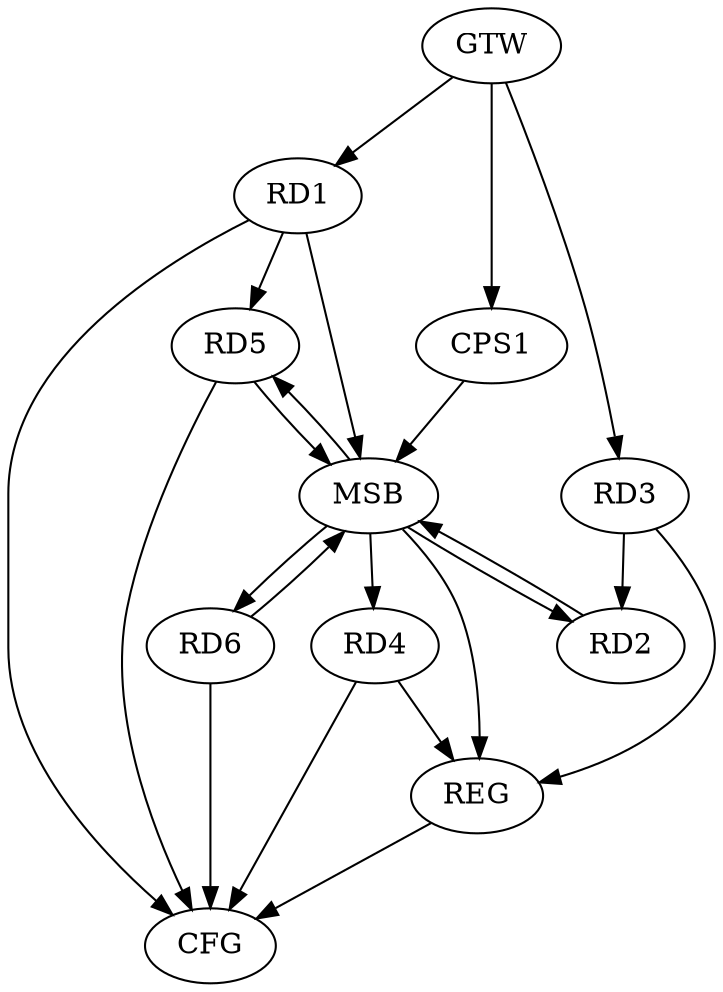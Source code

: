 strict digraph G {
  RD1 [ label="RD1" ];
  RD2 [ label="RD2" ];
  RD3 [ label="RD3" ];
  RD4 [ label="RD4" ];
  RD5 [ label="RD5" ];
  RD6 [ label="RD6" ];
  CPS1 [ label="CPS1" ];
  GTW [ label="GTW" ];
  REG [ label="REG" ];
  MSB [ label="MSB" ];
  CFG [ label="CFG" ];
  RD3 -> RD2;
  GTW -> RD1;
  GTW -> RD3;
  GTW -> CPS1;
  RD3 -> REG;
  RD4 -> REG;
  RD1 -> MSB;
  MSB -> RD2;
  MSB -> RD6;
  MSB -> REG;
  RD2 -> MSB;
  RD5 -> MSB;
  RD6 -> MSB;
  MSB -> RD4;
  CPS1 -> MSB;
  MSB -> RD5;
  RD5 -> CFG;
  RD4 -> CFG;
  RD6 -> CFG;
  REG -> CFG;
  RD1 -> CFG;
  RD1 -> RD5;
}
